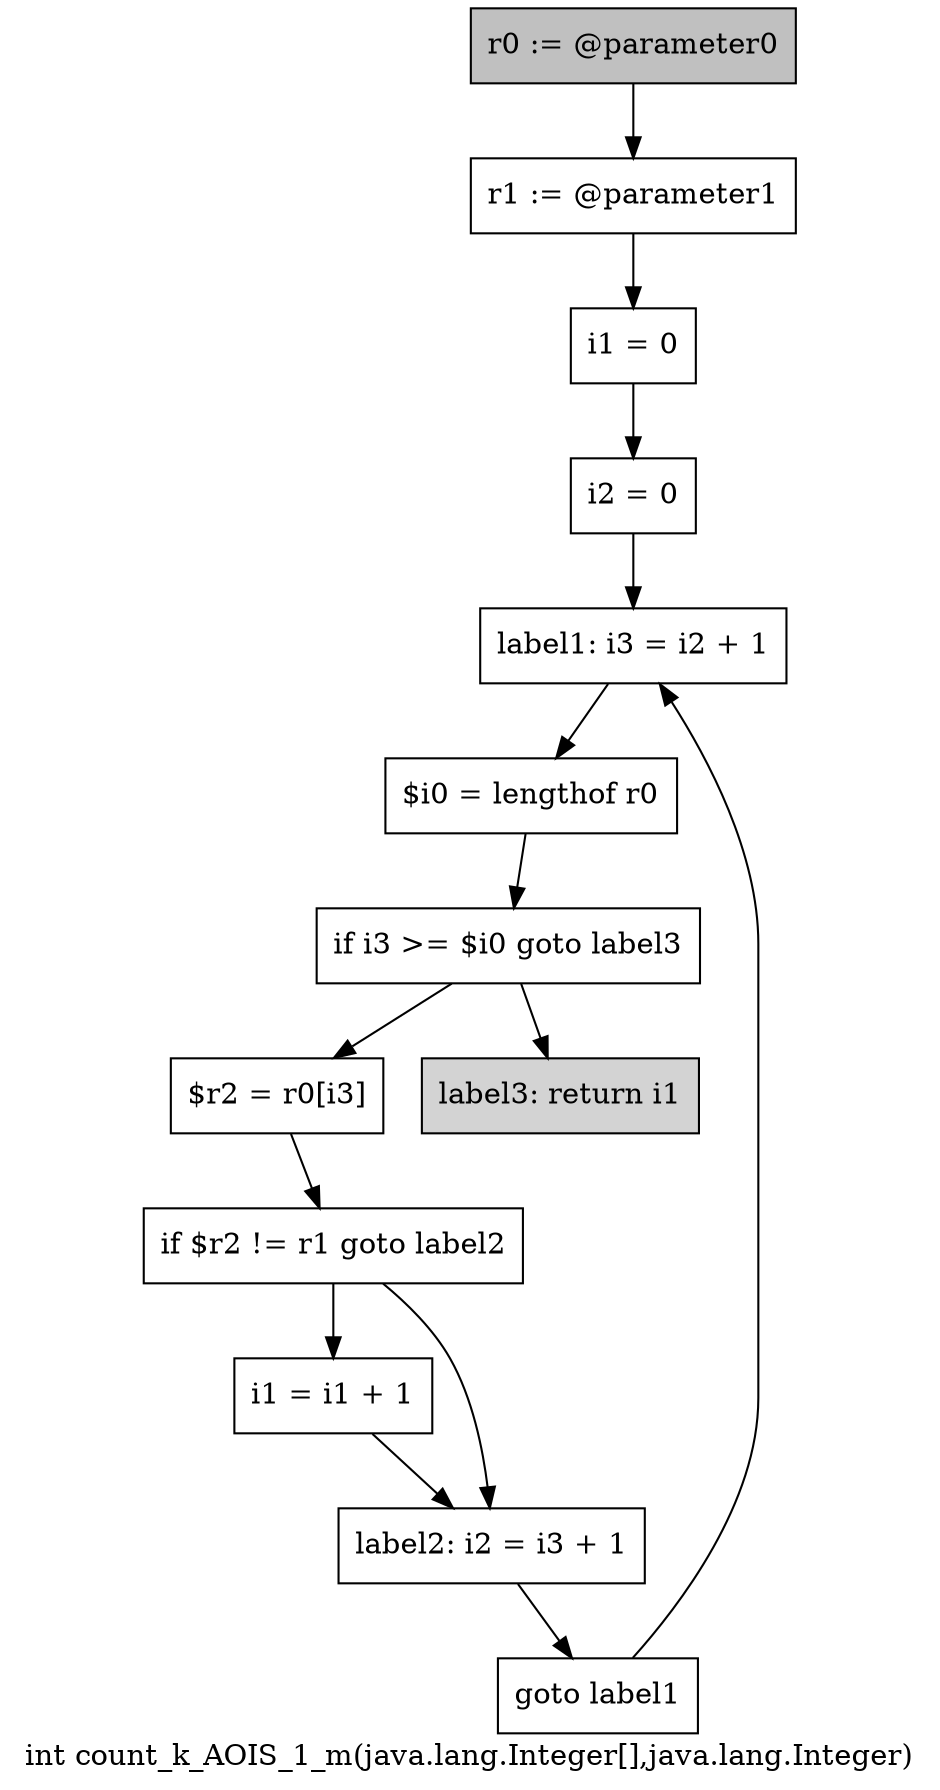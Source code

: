 digraph "int count_k_AOIS_1_m(java.lang.Integer[],java.lang.Integer)" {
    label="int count_k_AOIS_1_m(java.lang.Integer[],java.lang.Integer)";
    node [shape=box];
    "0" [style=filled,fillcolor=gray,label="r0 := @parameter0",];
    "1" [label="r1 := @parameter1",];
    "0"->"1";
    "2" [label="i1 = 0",];
    "1"->"2";
    "3" [label="i2 = 0",];
    "2"->"3";
    "4" [label="label1: i3 = i2 + 1",];
    "3"->"4";
    "5" [label="$i0 = lengthof r0",];
    "4"->"5";
    "6" [label="if i3 >= $i0 goto label3",];
    "5"->"6";
    "7" [label="$r2 = r0[i3]",];
    "6"->"7";
    "12" [style=filled,fillcolor=lightgray,label="label3: return i1",];
    "6"->"12";
    "8" [label="if $r2 != r1 goto label2",];
    "7"->"8";
    "9" [label="i1 = i1 + 1",];
    "8"->"9";
    "10" [label="label2: i2 = i3 + 1",];
    "8"->"10";
    "9"->"10";
    "11" [label="goto label1",];
    "10"->"11";
    "11"->"4";
}
